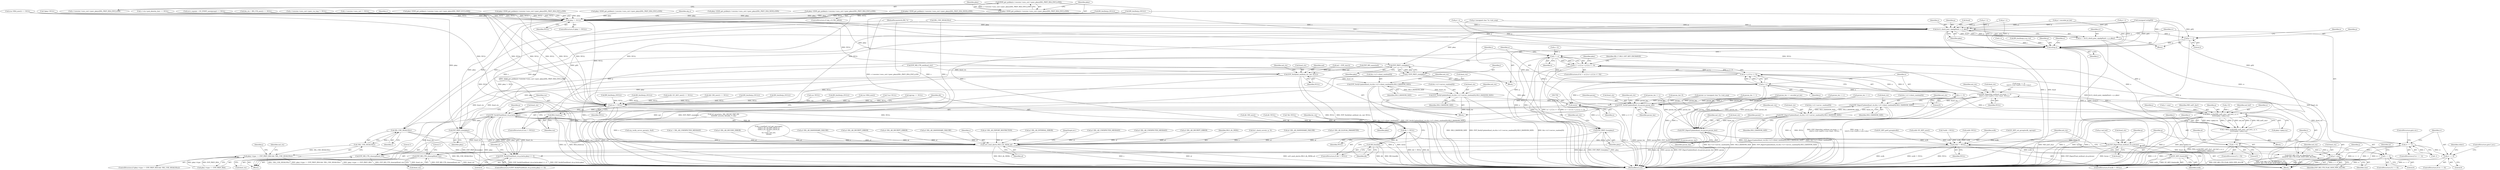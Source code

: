 digraph "0_openssl_ce325c60c74b0fa784f5872404b722e120e5cab0_0@array" {
"1000743" [label="(Call,X509_get_pubkey(s->session->sess_cert->peer_pkeys[SSL_PKEY_RSA_ENC].x509))"];
"1000741" [label="(Call,pkey=X509_get_pubkey(s->session->sess_cert->peer_pkeys[SSL_PKEY_RSA_ENC].x509))"];
"1001442" [label="(Call,pkey != NULL)"];
"1001462" [label="(Call,tls12_check_peer_sigalg(&md, s, p, pkey))"];
"1001460" [label="(Call,rv = tls12_check_peer_sigalg(&md, s, p, pkey))"];
"1001469" [label="(Call,rv == -1)"];
"1001476" [label="(Call,rv == 0)"];
"1001486" [label="(Call,p += 2)"];
"1001505" [label="(Call,n2s(p,i))"];
"1001517" [label="(Call,i != n)"];
"1001516" [label="(Call,(i != n) || (n > j) || (n <= 0))"];
"1001521" [label="(Call,n > j)"];
"1001520" [label="(Call,(n > j) || (n <= 0))"];
"1001524" [label="(Call,n <= 0)"];
"1001626" [label="(Call,RSA_verify(NID_md5_sha1, md_buf, j, p, n,\n\t\t\t\t\t\t\t\tpkey->pkey.rsa))"];
"1001624" [label="(Call,i=RSA_verify(NID_md5_sha1, md_buf, j, p, n,\n\t\t\t\t\t\t\t\tpkey->pkey.rsa))"];
"1001638" [label="(Call,i < 0)"];
"1001650" [label="(Call,i == 0)"];
"1001703" [label="(Call,(int)n)"];
"1001699" [label="(Call,EVP_VerifyFinal(&md_ctx,p,(int)n,pkey))"];
"1001698" [label="(Call,EVP_VerifyFinal(&md_ctx,p,(int)n,pkey) <= 0)"];
"1001747" [label="(Call,EVP_PKEY_free(pkey))"];
"1001749" [label="(Call,EVP_MD_CTX_cleanup(&md_ctx))"];
"1001760" [label="(Call,EVP_PKEY_free(pkey))"];
"1001784" [label="(Call,EVP_MD_CTX_cleanup(&md_ctx))"];
"1001513" [label="(Call,EVP_PKEY_size(pkey))"];
"1001511" [label="(Call,j=EVP_PKEY_size(pkey))"];
"1001540" [label="(Call,SSL_USE_SIGALGS(s))"];
"1001539" [label="(Call,!SSL_USE_SIGALGS(s))"];
"1001533" [label="(Call,pkey->type == EVP_PKEY_RSA && !SSL_USE_SIGALGS(s))"];
"1001755" [label="(Call,ssl3_send_alert(s,SSL3_AL_FATAL,al))"];
"1001565" [label="(Call,EVP_DigestInit_ex(&md_ctx,(num == 2)\n\t\t\t\t\t?s->ctx->md5:s->ctx->sha1, NULL))"];
"1001583" [label="(Call,EVP_DigestUpdate(&md_ctx,&(s->s3->client_random[0]),SSL3_RANDOM_SIZE))"];
"1001595" [label="(Call,EVP_DigestUpdate(&md_ctx,&(s->s3->server_random[0]),SSL3_RANDOM_SIZE))"];
"1001607" [label="(Call,EVP_DigestUpdate(&md_ctx,param,param_len))"];
"1001612" [label="(Call,EVP_DigestFinal_ex(&md_ctx,q,&size))"];
"1001561" [label="(Call,EVP_MD_CTX_set_flags(&md_ctx,\n\t\t\t\t\tEVP_MD_CTX_FLAG_NON_FIPS_ALLOW))"];
"1001618" [label="(Call,q+=size)"];
"1001763" [label="(Call,rsa != NULL)"];
"1001766" [label="(Call,RSA_free(rsa))"];
"1001769" [label="(Call,dh != NULL)"];
"1001772" [label="(Call,DH_free(dh))"];
"1001779" [label="(Call,ecdh != NULL)"];
"1001782" [label="(Call,EC_KEY_free(ecdh))"];
"1001663" [label="(Call,EVP_VerifyInit_ex(&md_ctx, md, NULL))"];
"1001668" [label="(Call,EVP_VerifyUpdate(&md_ctx,&(s->s3->client_random[0]),SSL3_RANDOM_SIZE))"];
"1001680" [label="(Call,EVP_VerifyUpdate(&md_ctx,&(s->s3->server_random[0]),SSL3_RANDOM_SIZE))"];
"1001692" [label="(Call,EVP_VerifyUpdate(&md_ctx,param,param_len))"];
"1001493" [label="(Call,md = EVP_sha1())"];
"1001115" [label="(Call,ssl_security(s, SSL_SECOP_TMP_DH,\n\t\t\t\t\t\tDH_security_bits(dh), 0, dh))"];
"1001681" [label="(Call,&md_ctx)"];
"1001707" [label="(Literal,0)"];
"1001682" [label="(Identifier,md_ctx)"];
"1001468" [label="(ControlStructure,if (rv == -1))"];
"1001301" [label="(Call,al=SSL_AD_EXPORT_RESTRICTION)"];
"1000956" [label="(Call,dh=DH_new())"];
"1001598" [label="(Call,&(s->s3->server_random[0]))"];
"1001546" [label="(Identifier,j)"];
"1001669" [label="(Call,&md_ctx)"];
"1001520" [label="(Call,(n > j) || (n <= 0))"];
"1001249" [label="(Call,al=SSL_AD_INTERNAL_ERROR)"];
"1001663" [label="(Call,EVP_VerifyInit_ex(&md_ctx, md, NULL))"];
"1001679" [label="(Identifier,SSL3_RANDOM_SIZE)"];
"1001629" [label="(Identifier,j)"];
"1001615" [label="(Identifier,q)"];
"1001284" [label="(Call,EC_KEY_get0_group(ecdh))"];
"1000290" [label="(Call,s->session->sess_cert != NULL)"];
"1001694" [label="(Identifier,md_ctx)"];
"1001775" [label="(Identifier,bn_ctx)"];
"1000603" [label="(Call,BN_bin2bn(p,i,NULL))"];
"1001444" [label="(Identifier,NULL)"];
"1001490" [label="(Identifier,n)"];
"1001620" [label="(Identifier,size)"];
"1001706" [label="(Identifier,pkey)"];
"1001773" [label="(Identifier,dh)"];
"1001562" [label="(Call,&md_ctx)"];
"1001639" [label="(Identifier,i)"];
"1001651" [label="(Identifier,i)"];
"1000660" [label="(Call,BN_bin2bn(p,i,NULL))"];
"1001539" [label="(Call,!SSL_USE_SIGALGS(s))"];
"1001750" [label="(Call,&md_ctx)"];
"1001759" [label="(JumpTarget,err:)"];
"1001767" [label="(Identifier,rsa)"];
"1001525" [label="(Identifier,n)"];
"1001107" [label="(Call,p+=i)"];
"1000886" [label="(Call,param_len += i)"];
"1001611" [label="(Identifier,param_len)"];
"1001522" [label="(Identifier,n)"];
"1001786" [label="(Identifier,md_ctx)"];
"1001614" [label="(Identifier,md_ctx)"];
"1001649" [label="(ControlStructure,if (i == 0))"];
"1001693" [label="(Call,&md_ctx)"];
"1001486" [label="(Call,p += 2)"];
"1001319" [label="(Call,(bn_ctx = BN_CTX_new()) == NULL)"];
"1001443" [label="(Identifier,pkey)"];
"1001772" [label="(Call,DH_free(dh))"];
"1001621" [label="(Call,j+=size)"];
"1001469" [label="(Call,rv == -1)"];
"1001753" [label="(Literal,1)"];
"1001488" [label="(Literal,2)"];
"1001526" [label="(Literal,0)"];
"1001765" [label="(Identifier,NULL)"];
"1001445" [label="(Block,)"];
"1000791" [label="(Call,al=SSL_AD_UNEXPECTED_MESSAGE)"];
"1001761" [label="(Identifier,pkey)"];
"1001548" [label="(Call,q=md_buf)"];
"1001460" [label="(Call,rv = tls12_check_peer_sigalg(&md, s, p, pkey))"];
"1000282" [label="(Call,p=(unsigned char *)s->init_msg)"];
"1001434" [label="(Call,al=SSL_AD_UNEXPECTED_MESSAGE)"];
"1001533" [label="(Call,pkey->type == EVP_PKEY_RSA && !SSL_USE_SIGALGS(s))"];
"1000129" [label="(Block,)"];
"1001585" [label="(Identifier,md_ctx)"];
"1001362" [label="(Call,p+=encoded_pt_len)"];
"1001512" [label="(Identifier,j)"];
"1001441" [label="(ControlStructure,if (pkey != NULL))"];
"1001372" [label="(Call,pkey=X509_get_pubkey(s->session->sess_cert->peer_pkeys[SSL_PKEY_RSA_ENC].x509))"];
"1001627" [label="(Identifier,NID_md5_sha1)"];
"1001205" [label="(Call,(ecdh=EC_KEY_new()) == NULL)"];
"1001624" [label="(Call,i=RSA_verify(NID_md5_sha1, md_buf, j, p, n,\n\t\t\t\t\t\t\t\tpkey->pkey.rsa))"];
"1001668" [label="(Call,EVP_VerifyUpdate(&md_ctx,&(s->s3->client_random[0]),SSL3_RANDOM_SIZE))"];
"1001480" [label="(ControlStructure,goto f_err;)"];
"1001473" [label="(ControlStructure,goto err;)"];
"1001505" [label="(Call,n2s(p,i))"];
"1001134" [label="(Call,pkey=X509_get_pubkey(s->session->sess_cert->peer_pkeys[SSL_PKEY_RSA_ENC].x509))"];
"1001768" [label="(ControlStructure,if (dh != NULL))"];
"1001760" [label="(Call,EVP_PKEY_free(pkey))"];
"1001564" [label="(Identifier,EVP_MD_CTX_FLAG_NON_FIPS_ALLOW)"];
"1001630" [label="(Identifier,p)"];
"1001662" [label="(Block,)"];
"1001612" [label="(Call,EVP_DigestFinal_ex(&md_ctx,q,&size))"];
"1001540" [label="(Call,SSL_USE_SIGALGS(s))"];
"1001313" [label="(Call,(srvr_ecpoint = EC_POINT_new(group)) == NULL)"];
"1001356" [label="(Call,param_len += encoded_pt_len)"];
"1001596" [label="(Call,&md_ctx)"];
"1001608" [label="(Call,&md_ctx)"];
"1001790" [label="(MethodReturn,int)"];
"1000462" [label="(Call,1-i)"];
"1001521" [label="(Call,n > j)"];
"1001206" [label="(Call,ecdh=EC_KEY_new())"];
"1000955" [label="(Call,(dh=DH_new()) == NULL)"];
"1001702" [label="(Identifier,p)"];
"1001507" [label="(Identifier,i)"];
"1000742" [label="(Identifier,pkey)"];
"1001000" [label="(Call,BN_bin2bn(p,i,NULL))"];
"1001478" [label="(Literal,0)"];
"1000160" [label="(Call,*ecdh = NULL)"];
"1001748" [label="(Identifier,pkey)"];
"1000743" [label="(Call,X509_get_pubkey(s->session->sess_cert->peer_pkeys[SSL_PKEY_RSA_ENC].x509))"];
"1001696" [label="(Identifier,param_len)"];
"1000280" [label="(Call,param=p=(unsigned char *)s->init_msg)"];
"1001667" [label="(Identifier,NULL)"];
"1001049" [label="(Call,BN_bin2bn(p,i,NULL))"];
"1001671" [label="(Call,&(s->s3->client_random[0]))"];
"1001638" [label="(Call,i < 0)"];
"1001642" [label="(Call,al=SSL_AD_DECRYPT_ERROR)"];
"1001789" [label="(Literal,1)"];
"1000488" [label="(Call,s->ctx->psk_identity_hint == NULL)"];
"1001757" [label="(Identifier,SSL3_AL_FATAL)"];
"1000945" [label="(Call,rsa=NULL)"];
"1001695" [label="(Identifier,param)"];
"1001749" [label="(Call,EVP_MD_CTX_cleanup(&md_ctx))"];
"1001703" [label="(Call,(int)n)"];
"1000503" [label="(Call,p+=i)"];
"1001705" [label="(Identifier,n)"];
"1001417" [label="(Call,ecdh=NULL)"];
"1001625" [label="(Identifier,i)"];
"1001176" [label="(Call,dh=NULL)"];
"1001626" [label="(Call,RSA_verify(NID_md5_sha1, md_buf, j, p, n,\n\t\t\t\t\t\t\t\tpkey->pkey.rsa))"];
"1001619" [label="(Identifier,q)"];
"1001780" [label="(Identifier,ecdh)"];
"1001770" [label="(Identifier,dh)"];
"1001465" [label="(Identifier,s)"];
"1000387" [label="(Call,param_len=0)"];
"1001762" [label="(ControlStructure,if (rsa != NULL))"];
"1000552" [label="(Call,BN_bin2bn(p,i,NULL))"];
"1000895" [label="(Call,BN_bin2bn(p,i,rsa->e))"];
"1001701" [label="(Identifier,md_ctx)"];
"1001637" [label="(ControlStructure,if (i < 0))"];
"1001747" [label="(Call,EVP_PKEY_free(pkey))"];
"1001229" [label="(Call,tls1_check_curve(s, p, 3))"];
"1001755" [label="(Call,ssl3_send_alert(s,SSL3_AL_FATAL,al))"];
"1000496" [label="(Call,al=SSL_AD_HANDSHAKE_FAILURE)"];
"1001467" [label="(Identifier,pkey)"];
"1001583" [label="(Call,EVP_DigestUpdate(&md_ctx,&(s->s3->client_random[0]),SSL3_RANDOM_SIZE))"];
"1001622" [label="(Identifier,j)"];
"1000741" [label="(Call,pkey=X509_get_pubkey(s->session->sess_cert->peer_pkeys[SSL_PKEY_RSA_ENC].x509))"];
"1001524" [label="(Call,n <= 0)"];
"1001652" [label="(Literal,0)"];
"1000700" [label="(Call,param_len += i)"];
"1001506" [label="(Identifier,p)"];
"1001462" [label="(Call,tls12_check_peer_sigalg(&md, s, p, pkey))"];
"1000631" [label="(Call,(unsigned int)(p[0]))"];
"1001769" [label="(Call,dh != NULL)"];
"1001691" [label="(Identifier,SSL3_RANDOM_SIZE)"];
"1001595" [label="(Call,EVP_DigestUpdate(&md_ctx,&(s->s3->server_random[0]),SSL3_RANDOM_SIZE))"];
"1001523" [label="(Identifier,j)"];
"1001532" [label="(ControlStructure,if (pkey->type == EVP_PKEY_RSA && !SSL_USE_SIGALGS(s)))"];
"1001722" [label="(Identifier,alg_a)"];
"1000800" [label="(Call,rsa=RSA_new())"];
"1001655" [label="(Identifier,al)"];
"1001466" [label="(Identifier,p)"];
"1001606" [label="(Identifier,SSL3_RANDOM_SIZE)"];
"1000152" [label="(Call,*rsa=NULL)"];
"1001783" [label="(Identifier,ecdh)"];
"1001566" [label="(Call,&md_ctx)"];
"1001089" [label="(Call,param_len += i)"];
"1001697" [label="(ControlStructure,if (EVP_VerifyFinal(&md_ctx,p,(int)n,pkey) <= 0))"];
"1001545" [label="(Call,j=0)"];
"1001582" [label="(Identifier,NULL)"];
"1001692" [label="(Call,EVP_VerifyUpdate(&md_ctx,param,param_len))"];
"1001607" [label="(Call,EVP_DigestUpdate(&md_ctx,param,param_len))"];
"1000156" [label="(Call,*dh=NULL)"];
"1001470" [label="(Identifier,rv)"];
"1001153" [label="(Call,pkey=X509_get_pubkey(s->session->sess_cert->peer_pkeys[SSL_PKEY_DSA_SIGN].x509))"];
"1001463" [label="(Call,&md)"];
"1001511" [label="(Call,j=EVP_PKEY_size(pkey))"];
"1001189" [label="(Call,al=SSL_AD_ILLEGAL_PARAMETER)"];
"1001751" [label="(Identifier,md_ctx)"];
"1000728" [label="(Call,srp_verify_server_param(s, &al))"];
"1001640" [label="(Literal,0)"];
"1001542" [label="(Block,)"];
"1000448" [label="(Call,param_len += i)"];
"1001509" [label="(Identifier,n)"];
"1001698" [label="(Call,EVP_VerifyFinal(&md_ctx,p,(int)n,pkey) <= 0)"];
"1001541" [label="(Identifier,s)"];
"1001665" [label="(Identifier,md_ctx)"];
"1001763" [label="(Call,rsa != NULL)"];
"1001710" [label="(Identifier,al)"];
"1001618" [label="(Call,q+=size)"];
"1001567" [label="(Identifier,md_ctx)"];
"1001785" [label="(Call,&md_ctx)"];
"1001683" [label="(Call,&(s->s3->server_random[0]))"];
"1000234" [label="(Call,al = SSL_AD_UNEXPECTED_MESSAGE)"];
"1001584" [label="(Call,&md_ctx)"];
"1001484" [label="(Call,EVP_MD_name(md))"];
"1001758" [label="(Identifier,al)"];
"1001643" [label="(Identifier,al)"];
"1000906" [label="(Call,p+=i)"];
"1001568" [label="(Call,(num == 2)\n\t\t\t\t\t?s->ctx->md5:s->ctx->sha1)"];
"1001271" [label="(Call,EC_KEY_set_group(ecdh, ngroup))"];
"1001515" [label="(ControlStructure,if ((i != n) || (n > j) || (n <= 0)))"];
"1000401" [label="(Call,al=SSL_AD_DECODE_ERROR)"];
"1000744" [label="(Call,s->session->sess_cert->peer_pkeys[SSL_PKEY_RSA_ENC].x509)"];
"1001261" [label="(Call,ngroup == NULL)"];
"1001670" [label="(Identifier,md_ctx)"];
"1001764" [label="(Identifier,rsa)"];
"1000184" [label="(Call,s->method->ssl_get_message(s,\n\t\tSSL3_ST_CR_KEY_EXCH_A,\n\t\tSSL3_ST_CR_KEY_EXCH_B,\n\t\t-1,\n\t\ts->max_cert_list,\n\t\t&ok))"];
"1001586" [label="(Call,&(s->s3->client_random[0]))"];
"1001514" [label="(Identifier,pkey)"];
"1001779" [label="(Call,ecdh != NULL)"];
"1001513" [label="(Call,EVP_PKEY_size(pkey))"];
"1001098" [label="(Call,BN_bin2bn(p,i,NULL))"];
"1000430" [label="(Call,al=SSL_AD_HANDSHAKE_FAILURE)"];
"1001654" [label="(Call,al=SSL_AD_DECRYPT_ERROR)"];
"1001709" [label="(Call,al=SSL_AD_DECRYPT_ERROR)"];
"1001628" [label="(Identifier,md_buf)"];
"1001700" [label="(Call,&md_ctx)"];
"1001475" [label="(ControlStructure,if (rv == 0))"];
"1000916" [label="(Call,pkey=X509_get_pubkey(s->session->sess_cert->peer_pkeys[SSL_PKEY_RSA_ENC].x509))"];
"1001482" [label="(Identifier,stderr)"];
"1000128" [label="(MethodParameterIn,SSL *s)"];
"1000760" [label="(Call,pkey=X509_get_pubkey(s->session->sess_cert->peer_pkeys[SSL_PKEY_DSA_SIGN].x509))"];
"1000720" [label="(Call,p+=i)"];
"1001699" [label="(Call,EVP_VerifyFinal(&md_ctx,p,(int)n,pkey))"];
"1001447" [label="(Call,SSL_USE_SIGALGS(s))"];
"1001442" [label="(Call,pkey != NULL)"];
"1001471" [label="(Call,-1)"];
"1001631" [label="(Identifier,n)"];
"1001766" [label="(Call,RSA_free(rsa))"];
"1000179" [label="(Call,EVP_MD_CTX_init(&md_ctx))"];
"1001778" [label="(ControlStructure,if (ecdh != NULL))"];
"1001477" [label="(Identifier,rv)"];
"1001508" [label="(Call,n-=2)"];
"1001613" [label="(Call,&md_ctx)"];
"1000144" [label="(Call,*pkey=NULL)"];
"1000711" [label="(Call,BN_bin2bn(p,i,NULL))"];
"1001448" [label="(Identifier,s)"];
"1001461" [label="(Identifier,rv)"];
"1001610" [label="(Identifier,param)"];
"1001609" [label="(Identifier,md_ctx)"];
"1001476" [label="(Call,rv == 0)"];
"1001123" [label="(Call,al=SSL_AD_HANDSHAKE_FAILURE)"];
"1001519" [label="(Identifier,n)"];
"1000799" [label="(Call,(rsa=RSA_new()) == NULL)"];
"1001680" [label="(Call,EVP_VerifyUpdate(&md_ctx,&(s->s3->server_random[0]),SSL3_RANDOM_SIZE))"];
"1001781" [label="(Identifier,NULL)"];
"1001594" [label="(Identifier,SSL3_RANDOM_SIZE)"];
"1001782" [label="(Call,EC_KEY_free(ecdh))"];
"1001517" [label="(Call,i != n)"];
"1000299" [label="(Call,s->session->sess_cert->peer_rsa_tmp != NULL)"];
"1001391" [label="(Call,pkey=X509_get_pubkey(s->session->sess_cert->peer_pkeys[SSL_PKEY_ECC].x509))"];
"1000737" [label="(ControlStructure,if (alg_a & SSL_aRSA))"];
"1001756" [label="(Identifier,s)"];
"1001565" [label="(Call,EVP_DigestInit_ex(&md_ctx,(num == 2)\n\t\t\t\t\t?s->ctx->md5:s->ctx->sha1, NULL))"];
"1001664" [label="(Call,&md_ctx)"];
"1001784" [label="(Call,EVP_MD_CTX_cleanup(&md_ctx))"];
"1001536" [label="(Identifier,pkey)"];
"1001650" [label="(Call,i == 0)"];
"1001560" [label="(Block,)"];
"1001597" [label="(Identifier,md_ctx)"];
"1001487" [label="(Identifier,p)"];
"1001771" [label="(Identifier,NULL)"];
"1001561" [label="(Call,EVP_MD_CTX_set_flags(&md_ctx,\n\t\t\t\t\tEVP_MD_CTX_FLAG_NON_FIPS_ALLOW))"];
"1001534" [label="(Call,pkey->type == EVP_PKEY_RSA)"];
"1001529" [label="(Identifier,SSL_F_SSL3_GET_KEY_EXCHANGE)"];
"1001632" [label="(Call,pkey->pkey.rsa)"];
"1001516" [label="(Call,(i != n) || (n > j) || (n <= 0))"];
"1001616" [label="(Call,&size)"];
"1001449" [label="(Block,)"];
"1001666" [label="(Identifier,md)"];
"1001518" [label="(Identifier,i)"];
"1000743" -> "1000741"  [label="AST: "];
"1000743" -> "1000744"  [label="CFG: "];
"1000744" -> "1000743"  [label="AST: "];
"1000741" -> "1000743"  [label="CFG: "];
"1000743" -> "1001790"  [label="DDG: s->session->sess_cert->peer_pkeys[SSL_PKEY_RSA_ENC].x509"];
"1000743" -> "1000741"  [label="DDG: s->session->sess_cert->peer_pkeys[SSL_PKEY_RSA_ENC].x509"];
"1000741" -> "1000737"  [label="AST: "];
"1000742" -> "1000741"  [label="AST: "];
"1001443" -> "1000741"  [label="CFG: "];
"1000741" -> "1001790"  [label="DDG: X509_get_pubkey(s->session->sess_cert->peer_pkeys[SSL_PKEY_RSA_ENC].x509)"];
"1000741" -> "1001442"  [label="DDG: pkey"];
"1001442" -> "1001441"  [label="AST: "];
"1001442" -> "1001444"  [label="CFG: "];
"1001443" -> "1001442"  [label="AST: "];
"1001444" -> "1001442"  [label="AST: "];
"1001448" -> "1001442"  [label="CFG: "];
"1001722" -> "1001442"  [label="CFG: "];
"1001442" -> "1001790"  [label="DDG: NULL"];
"1001442" -> "1001790"  [label="DDG: pkey != NULL"];
"1001391" -> "1001442"  [label="DDG: pkey"];
"1000144" -> "1001442"  [label="DDG: pkey"];
"1000760" -> "1001442"  [label="DDG: pkey"];
"1000916" -> "1001442"  [label="DDG: pkey"];
"1001134" -> "1001442"  [label="DDG: pkey"];
"1001153" -> "1001442"  [label="DDG: pkey"];
"1001372" -> "1001442"  [label="DDG: pkey"];
"1000711" -> "1001442"  [label="DDG: NULL"];
"1000488" -> "1001442"  [label="DDG: NULL"];
"1000290" -> "1001442"  [label="DDG: NULL"];
"1000299" -> "1001442"  [label="DDG: NULL"];
"1000799" -> "1001442"  [label="DDG: NULL"];
"1001313" -> "1001442"  [label="DDG: NULL"];
"1001319" -> "1001442"  [label="DDG: NULL"];
"1001098" -> "1001442"  [label="DDG: NULL"];
"1001442" -> "1001462"  [label="DDG: pkey"];
"1001442" -> "1001513"  [label="DDG: pkey"];
"1001442" -> "1001565"  [label="DDG: NULL"];
"1001442" -> "1001663"  [label="DDG: NULL"];
"1001442" -> "1001747"  [label="DDG: pkey"];
"1001442" -> "1001760"  [label="DDG: pkey"];
"1001442" -> "1001763"  [label="DDG: NULL"];
"1001462" -> "1001460"  [label="AST: "];
"1001462" -> "1001467"  [label="CFG: "];
"1001463" -> "1001462"  [label="AST: "];
"1001465" -> "1001462"  [label="AST: "];
"1001466" -> "1001462"  [label="AST: "];
"1001467" -> "1001462"  [label="AST: "];
"1001460" -> "1001462"  [label="CFG: "];
"1001462" -> "1001790"  [label="DDG: &md"];
"1001462" -> "1001790"  [label="DDG: p"];
"1001462" -> "1001790"  [label="DDG: s"];
"1001462" -> "1001460"  [label="DDG: &md"];
"1001462" -> "1001460"  [label="DDG: s"];
"1001462" -> "1001460"  [label="DDG: p"];
"1001462" -> "1001460"  [label="DDG: pkey"];
"1001447" -> "1001462"  [label="DDG: s"];
"1000128" -> "1001462"  [label="DDG: s"];
"1001107" -> "1001462"  [label="DDG: p"];
"1000631" -> "1001462"  [label="DDG: p[0]"];
"1000906" -> "1001462"  [label="DDG: p"];
"1000720" -> "1001462"  [label="DDG: p"];
"1001362" -> "1001462"  [label="DDG: p"];
"1000503" -> "1001462"  [label="DDG: p"];
"1000282" -> "1001462"  [label="DDG: p"];
"1001462" -> "1001486"  [label="DDG: p"];
"1001462" -> "1001513"  [label="DDG: pkey"];
"1001462" -> "1001540"  [label="DDG: s"];
"1001462" -> "1001755"  [label="DDG: s"];
"1001462" -> "1001760"  [label="DDG: pkey"];
"1001460" -> "1001449"  [label="AST: "];
"1001461" -> "1001460"  [label="AST: "];
"1001470" -> "1001460"  [label="CFG: "];
"1001460" -> "1001790"  [label="DDG: tls12_check_peer_sigalg(&md, s, p, pkey)"];
"1001460" -> "1001469"  [label="DDG: rv"];
"1001469" -> "1001468"  [label="AST: "];
"1001469" -> "1001471"  [label="CFG: "];
"1001470" -> "1001469"  [label="AST: "];
"1001471" -> "1001469"  [label="AST: "];
"1001473" -> "1001469"  [label="CFG: "];
"1001477" -> "1001469"  [label="CFG: "];
"1001469" -> "1001790"  [label="DDG: rv == -1"];
"1001469" -> "1001790"  [label="DDG: -1"];
"1001469" -> "1001790"  [label="DDG: rv"];
"1001471" -> "1001469"  [label="DDG: 1"];
"1001469" -> "1001476"  [label="DDG: rv"];
"1001476" -> "1001475"  [label="AST: "];
"1001476" -> "1001478"  [label="CFG: "];
"1001477" -> "1001476"  [label="AST: "];
"1001478" -> "1001476"  [label="AST: "];
"1001480" -> "1001476"  [label="CFG: "];
"1001482" -> "1001476"  [label="CFG: "];
"1001476" -> "1001790"  [label="DDG: rv == 0"];
"1001476" -> "1001790"  [label="DDG: rv"];
"1001486" -> "1001449"  [label="AST: "];
"1001486" -> "1001488"  [label="CFG: "];
"1001487" -> "1001486"  [label="AST: "];
"1001488" -> "1001486"  [label="AST: "];
"1001490" -> "1001486"  [label="CFG: "];
"1001486" -> "1001790"  [label="DDG: p"];
"1000631" -> "1001486"  [label="DDG: p[0]"];
"1001486" -> "1001505"  [label="DDG: p"];
"1001505" -> "1001445"  [label="AST: "];
"1001505" -> "1001507"  [label="CFG: "];
"1001506" -> "1001505"  [label="AST: "];
"1001507" -> "1001505"  [label="AST: "];
"1001509" -> "1001505"  [label="CFG: "];
"1001505" -> "1001790"  [label="DDG: p"];
"1001505" -> "1001790"  [label="DDG: n2s(p,i)"];
"1001107" -> "1001505"  [label="DDG: p"];
"1000631" -> "1001505"  [label="DDG: p[0]"];
"1000906" -> "1001505"  [label="DDG: p"];
"1000720" -> "1001505"  [label="DDG: p"];
"1001362" -> "1001505"  [label="DDG: p"];
"1000503" -> "1001505"  [label="DDG: p"];
"1000282" -> "1001505"  [label="DDG: p"];
"1001098" -> "1001505"  [label="DDG: i"];
"1000895" -> "1001505"  [label="DDG: i"];
"1000462" -> "1001505"  [label="DDG: i"];
"1000711" -> "1001505"  [label="DDG: i"];
"1001505" -> "1001517"  [label="DDG: i"];
"1001505" -> "1001626"  [label="DDG: p"];
"1001505" -> "1001699"  [label="DDG: p"];
"1001517" -> "1001516"  [label="AST: "];
"1001517" -> "1001519"  [label="CFG: "];
"1001518" -> "1001517"  [label="AST: "];
"1001519" -> "1001517"  [label="AST: "];
"1001522" -> "1001517"  [label="CFG: "];
"1001516" -> "1001517"  [label="CFG: "];
"1001517" -> "1001790"  [label="DDG: n"];
"1001517" -> "1001790"  [label="DDG: i"];
"1001517" -> "1001516"  [label="DDG: i"];
"1001517" -> "1001516"  [label="DDG: n"];
"1001508" -> "1001517"  [label="DDG: n"];
"1001517" -> "1001521"  [label="DDG: n"];
"1001517" -> "1001626"  [label="DDG: n"];
"1001517" -> "1001703"  [label="DDG: n"];
"1001516" -> "1001515"  [label="AST: "];
"1001516" -> "1001520"  [label="CFG: "];
"1001520" -> "1001516"  [label="AST: "];
"1001529" -> "1001516"  [label="CFG: "];
"1001536" -> "1001516"  [label="CFG: "];
"1001516" -> "1001790"  [label="DDG: i != n"];
"1001516" -> "1001790"  [label="DDG: (n > j) || (n <= 0)"];
"1001516" -> "1001790"  [label="DDG: (i != n) || (n > j) || (n <= 0)"];
"1001520" -> "1001516"  [label="DDG: n > j"];
"1001520" -> "1001516"  [label="DDG: n <= 0"];
"1001521" -> "1001520"  [label="AST: "];
"1001521" -> "1001523"  [label="CFG: "];
"1001522" -> "1001521"  [label="AST: "];
"1001523" -> "1001521"  [label="AST: "];
"1001525" -> "1001521"  [label="CFG: "];
"1001520" -> "1001521"  [label="CFG: "];
"1001521" -> "1001790"  [label="DDG: n"];
"1001521" -> "1001790"  [label="DDG: j"];
"1001521" -> "1001520"  [label="DDG: n"];
"1001521" -> "1001520"  [label="DDG: j"];
"1001511" -> "1001521"  [label="DDG: j"];
"1001521" -> "1001524"  [label="DDG: n"];
"1001521" -> "1001626"  [label="DDG: n"];
"1001521" -> "1001703"  [label="DDG: n"];
"1001520" -> "1001524"  [label="CFG: "];
"1001524" -> "1001520"  [label="AST: "];
"1001520" -> "1001790"  [label="DDG: n > j"];
"1001520" -> "1001790"  [label="DDG: n <= 0"];
"1001524" -> "1001520"  [label="DDG: n"];
"1001524" -> "1001520"  [label="DDG: 0"];
"1001524" -> "1001526"  [label="CFG: "];
"1001525" -> "1001524"  [label="AST: "];
"1001526" -> "1001524"  [label="AST: "];
"1001524" -> "1001790"  [label="DDG: n"];
"1001524" -> "1001626"  [label="DDG: n"];
"1001524" -> "1001703"  [label="DDG: n"];
"1001626" -> "1001624"  [label="AST: "];
"1001626" -> "1001632"  [label="CFG: "];
"1001627" -> "1001626"  [label="AST: "];
"1001628" -> "1001626"  [label="AST: "];
"1001629" -> "1001626"  [label="AST: "];
"1001630" -> "1001626"  [label="AST: "];
"1001631" -> "1001626"  [label="AST: "];
"1001632" -> "1001626"  [label="AST: "];
"1001624" -> "1001626"  [label="CFG: "];
"1001626" -> "1001790"  [label="DDG: n"];
"1001626" -> "1001790"  [label="DDG: pkey->pkey.rsa"];
"1001626" -> "1001790"  [label="DDG: NID_md5_sha1"];
"1001626" -> "1001790"  [label="DDG: md_buf"];
"1001626" -> "1001790"  [label="DDG: j"];
"1001626" -> "1001790"  [label="DDG: p"];
"1001626" -> "1001624"  [label="DDG: pkey->pkey.rsa"];
"1001626" -> "1001624"  [label="DDG: j"];
"1001626" -> "1001624"  [label="DDG: p"];
"1001626" -> "1001624"  [label="DDG: md_buf"];
"1001626" -> "1001624"  [label="DDG: n"];
"1001626" -> "1001624"  [label="DDG: NID_md5_sha1"];
"1001545" -> "1001626"  [label="DDG: j"];
"1001621" -> "1001626"  [label="DDG: j"];
"1000631" -> "1001626"  [label="DDG: p[0]"];
"1001624" -> "1001542"  [label="AST: "];
"1001625" -> "1001624"  [label="AST: "];
"1001639" -> "1001624"  [label="CFG: "];
"1001624" -> "1001790"  [label="DDG: RSA_verify(NID_md5_sha1, md_buf, j, p, n,\n\t\t\t\t\t\t\t\tpkey->pkey.rsa)"];
"1001624" -> "1001638"  [label="DDG: i"];
"1001638" -> "1001637"  [label="AST: "];
"1001638" -> "1001640"  [label="CFG: "];
"1001639" -> "1001638"  [label="AST: "];
"1001640" -> "1001638"  [label="AST: "];
"1001643" -> "1001638"  [label="CFG: "];
"1001651" -> "1001638"  [label="CFG: "];
"1001638" -> "1001790"  [label="DDG: i < 0"];
"1001638" -> "1001790"  [label="DDG: i"];
"1001638" -> "1001650"  [label="DDG: i"];
"1001650" -> "1001649"  [label="AST: "];
"1001650" -> "1001652"  [label="CFG: "];
"1001651" -> "1001650"  [label="AST: "];
"1001652" -> "1001650"  [label="AST: "];
"1001655" -> "1001650"  [label="CFG: "];
"1001748" -> "1001650"  [label="CFG: "];
"1001650" -> "1001790"  [label="DDG: i"];
"1001650" -> "1001790"  [label="DDG: i == 0"];
"1001703" -> "1001699"  [label="AST: "];
"1001703" -> "1001705"  [label="CFG: "];
"1001704" -> "1001703"  [label="AST: "];
"1001705" -> "1001703"  [label="AST: "];
"1001706" -> "1001703"  [label="CFG: "];
"1001703" -> "1001790"  [label="DDG: n"];
"1001703" -> "1001699"  [label="DDG: n"];
"1001699" -> "1001698"  [label="AST: "];
"1001699" -> "1001706"  [label="CFG: "];
"1001700" -> "1001699"  [label="AST: "];
"1001702" -> "1001699"  [label="AST: "];
"1001706" -> "1001699"  [label="AST: "];
"1001707" -> "1001699"  [label="CFG: "];
"1001699" -> "1001790"  [label="DDG: p"];
"1001699" -> "1001790"  [label="DDG: (int)n"];
"1001699" -> "1001698"  [label="DDG: &md_ctx"];
"1001699" -> "1001698"  [label="DDG: p"];
"1001699" -> "1001698"  [label="DDG: (int)n"];
"1001699" -> "1001698"  [label="DDG: pkey"];
"1001692" -> "1001699"  [label="DDG: &md_ctx"];
"1000631" -> "1001699"  [label="DDG: p[0]"];
"1001513" -> "1001699"  [label="DDG: pkey"];
"1001699" -> "1001747"  [label="DDG: pkey"];
"1001699" -> "1001749"  [label="DDG: &md_ctx"];
"1001699" -> "1001760"  [label="DDG: pkey"];
"1001699" -> "1001784"  [label="DDG: &md_ctx"];
"1001698" -> "1001697"  [label="AST: "];
"1001698" -> "1001707"  [label="CFG: "];
"1001707" -> "1001698"  [label="AST: "];
"1001710" -> "1001698"  [label="CFG: "];
"1001748" -> "1001698"  [label="CFG: "];
"1001698" -> "1001790"  [label="DDG: EVP_VerifyFinal(&md_ctx,p,(int)n,pkey)"];
"1001698" -> "1001790"  [label="DDG: EVP_VerifyFinal(&md_ctx,p,(int)n,pkey) <= 0"];
"1001747" -> "1000129"  [label="AST: "];
"1001747" -> "1001748"  [label="CFG: "];
"1001748" -> "1001747"  [label="AST: "];
"1001751" -> "1001747"  [label="CFG: "];
"1001747" -> "1001790"  [label="DDG: EVP_PKEY_free(pkey)"];
"1001747" -> "1001790"  [label="DDG: pkey"];
"1001513" -> "1001747"  [label="DDG: pkey"];
"1001749" -> "1000129"  [label="AST: "];
"1001749" -> "1001750"  [label="CFG: "];
"1001750" -> "1001749"  [label="AST: "];
"1001753" -> "1001749"  [label="CFG: "];
"1001749" -> "1001790"  [label="DDG: &md_ctx"];
"1001749" -> "1001790"  [label="DDG: EVP_MD_CTX_cleanup(&md_ctx)"];
"1000179" -> "1001749"  [label="DDG: &md_ctx"];
"1001612" -> "1001749"  [label="DDG: &md_ctx"];
"1001760" -> "1000129"  [label="AST: "];
"1001760" -> "1001761"  [label="CFG: "];
"1001761" -> "1001760"  [label="AST: "];
"1001764" -> "1001760"  [label="CFG: "];
"1001760" -> "1001790"  [label="DDG: EVP_PKEY_free(pkey)"];
"1001760" -> "1001790"  [label="DDG: pkey"];
"1001513" -> "1001760"  [label="DDG: pkey"];
"1000144" -> "1001760"  [label="DDG: pkey"];
"1001784" -> "1000129"  [label="AST: "];
"1001784" -> "1001785"  [label="CFG: "];
"1001785" -> "1001784"  [label="AST: "];
"1001789" -> "1001784"  [label="CFG: "];
"1001784" -> "1001790"  [label="DDG: &md_ctx"];
"1001784" -> "1001790"  [label="DDG: EVP_MD_CTX_cleanup(&md_ctx)"];
"1000179" -> "1001784"  [label="DDG: &md_ctx"];
"1001612" -> "1001784"  [label="DDG: &md_ctx"];
"1001513" -> "1001511"  [label="AST: "];
"1001513" -> "1001514"  [label="CFG: "];
"1001514" -> "1001513"  [label="AST: "];
"1001511" -> "1001513"  [label="CFG: "];
"1001513" -> "1001511"  [label="DDG: pkey"];
"1001511" -> "1001445"  [label="AST: "];
"1001512" -> "1001511"  [label="AST: "];
"1001518" -> "1001511"  [label="CFG: "];
"1001511" -> "1001790"  [label="DDG: EVP_PKEY_size(pkey)"];
"1001511" -> "1001790"  [label="DDG: j"];
"1001540" -> "1001539"  [label="AST: "];
"1001540" -> "1001541"  [label="CFG: "];
"1001541" -> "1001540"  [label="AST: "];
"1001539" -> "1001540"  [label="CFG: "];
"1001540" -> "1001790"  [label="DDG: s"];
"1001540" -> "1001539"  [label="DDG: s"];
"1001447" -> "1001540"  [label="DDG: s"];
"1000128" -> "1001540"  [label="DDG: s"];
"1001540" -> "1001755"  [label="DDG: s"];
"1001539" -> "1001533"  [label="AST: "];
"1001533" -> "1001539"  [label="CFG: "];
"1001539" -> "1001790"  [label="DDG: SSL_USE_SIGALGS(s)"];
"1001539" -> "1001533"  [label="DDG: SSL_USE_SIGALGS(s)"];
"1001533" -> "1001532"  [label="AST: "];
"1001533" -> "1001534"  [label="CFG: "];
"1001534" -> "1001533"  [label="AST: "];
"1001546" -> "1001533"  [label="CFG: "];
"1001665" -> "1001533"  [label="CFG: "];
"1001533" -> "1001790"  [label="DDG: pkey->type == EVP_PKEY_RSA"];
"1001533" -> "1001790"  [label="DDG: !SSL_USE_SIGALGS(s)"];
"1001533" -> "1001790"  [label="DDG: pkey->type == EVP_PKEY_RSA && !SSL_USE_SIGALGS(s)"];
"1001534" -> "1001533"  [label="DDG: pkey->type"];
"1001534" -> "1001533"  [label="DDG: EVP_PKEY_RSA"];
"1001755" -> "1000129"  [label="AST: "];
"1001755" -> "1001758"  [label="CFG: "];
"1001756" -> "1001755"  [label="AST: "];
"1001757" -> "1001755"  [label="AST: "];
"1001758" -> "1001755"  [label="AST: "];
"1001759" -> "1001755"  [label="CFG: "];
"1001755" -> "1001790"  [label="DDG: s"];
"1001755" -> "1001790"  [label="DDG: al"];
"1001755" -> "1001790"  [label="DDG: ssl3_send_alert(s,SSL3_AL_FATAL,al)"];
"1001755" -> "1001790"  [label="DDG: SSL3_AL_FATAL"];
"1000184" -> "1001755"  [label="DDG: s"];
"1000728" -> "1001755"  [label="DDG: s"];
"1001447" -> "1001755"  [label="DDG: s"];
"1001115" -> "1001755"  [label="DDG: s"];
"1001229" -> "1001755"  [label="DDG: s"];
"1000128" -> "1001755"  [label="DDG: s"];
"1001123" -> "1001755"  [label="DDG: al"];
"1000234" -> "1001755"  [label="DDG: al"];
"1000430" -> "1001755"  [label="DDG: al"];
"1001654" -> "1001755"  [label="DDG: al"];
"1001709" -> "1001755"  [label="DDG: al"];
"1000791" -> "1001755"  [label="DDG: al"];
"1001642" -> "1001755"  [label="DDG: al"];
"1001189" -> "1001755"  [label="DDG: al"];
"1000401" -> "1001755"  [label="DDG: al"];
"1000496" -> "1001755"  [label="DDG: al"];
"1001301" -> "1001755"  [label="DDG: al"];
"1001249" -> "1001755"  [label="DDG: al"];
"1001434" -> "1001755"  [label="DDG: al"];
"1001565" -> "1001560"  [label="AST: "];
"1001565" -> "1001582"  [label="CFG: "];
"1001566" -> "1001565"  [label="AST: "];
"1001568" -> "1001565"  [label="AST: "];
"1001582" -> "1001565"  [label="AST: "];
"1001585" -> "1001565"  [label="CFG: "];
"1001565" -> "1001790"  [label="DDG: NULL"];
"1001565" -> "1001790"  [label="DDG: EVP_DigestInit_ex(&md_ctx,(num == 2)\n\t\t\t\t\t?s->ctx->md5:s->ctx->sha1, NULL)"];
"1001565" -> "1001790"  [label="DDG: (num == 2)\n\t\t\t\t\t?s->ctx->md5:s->ctx->sha1"];
"1001561" -> "1001565"  [label="DDG: &md_ctx"];
"1001565" -> "1001583"  [label="DDG: &md_ctx"];
"1001565" -> "1001763"  [label="DDG: NULL"];
"1001583" -> "1001560"  [label="AST: "];
"1001583" -> "1001594"  [label="CFG: "];
"1001584" -> "1001583"  [label="AST: "];
"1001586" -> "1001583"  [label="AST: "];
"1001594" -> "1001583"  [label="AST: "];
"1001597" -> "1001583"  [label="CFG: "];
"1001583" -> "1001790"  [label="DDG: EVP_DigestUpdate(&md_ctx,&(s->s3->client_random[0]),SSL3_RANDOM_SIZE)"];
"1001583" -> "1001790"  [label="DDG: &(s->s3->client_random[0])"];
"1001595" -> "1001583"  [label="DDG: SSL3_RANDOM_SIZE"];
"1001583" -> "1001595"  [label="DDG: &md_ctx"];
"1001583" -> "1001595"  [label="DDG: SSL3_RANDOM_SIZE"];
"1001595" -> "1001560"  [label="AST: "];
"1001595" -> "1001606"  [label="CFG: "];
"1001596" -> "1001595"  [label="AST: "];
"1001598" -> "1001595"  [label="AST: "];
"1001606" -> "1001595"  [label="AST: "];
"1001609" -> "1001595"  [label="CFG: "];
"1001595" -> "1001790"  [label="DDG: &(s->s3->server_random[0])"];
"1001595" -> "1001790"  [label="DDG: SSL3_RANDOM_SIZE"];
"1001595" -> "1001790"  [label="DDG: EVP_DigestUpdate(&md_ctx,&(s->s3->server_random[0]),SSL3_RANDOM_SIZE)"];
"1001595" -> "1001607"  [label="DDG: &md_ctx"];
"1001607" -> "1001560"  [label="AST: "];
"1001607" -> "1001611"  [label="CFG: "];
"1001608" -> "1001607"  [label="AST: "];
"1001610" -> "1001607"  [label="AST: "];
"1001611" -> "1001607"  [label="AST: "];
"1001614" -> "1001607"  [label="CFG: "];
"1001607" -> "1001790"  [label="DDG: EVP_DigestUpdate(&md_ctx,param,param_len)"];
"1001607" -> "1001790"  [label="DDG: param"];
"1001607" -> "1001790"  [label="DDG: param_len"];
"1000280" -> "1001607"  [label="DDG: param"];
"1000387" -> "1001607"  [label="DDG: param_len"];
"1000886" -> "1001607"  [label="DDG: param_len"];
"1000448" -> "1001607"  [label="DDG: param_len"];
"1001089" -> "1001607"  [label="DDG: param_len"];
"1000700" -> "1001607"  [label="DDG: param_len"];
"1001356" -> "1001607"  [label="DDG: param_len"];
"1001607" -> "1001612"  [label="DDG: &md_ctx"];
"1001612" -> "1001560"  [label="AST: "];
"1001612" -> "1001616"  [label="CFG: "];
"1001613" -> "1001612"  [label="AST: "];
"1001615" -> "1001612"  [label="AST: "];
"1001616" -> "1001612"  [label="AST: "];
"1001619" -> "1001612"  [label="CFG: "];
"1001612" -> "1001790"  [label="DDG: EVP_DigestFinal_ex(&md_ctx,q,&size)"];
"1001612" -> "1001790"  [label="DDG: &size"];
"1001612" -> "1001561"  [label="DDG: &md_ctx"];
"1001618" -> "1001612"  [label="DDG: q"];
"1001548" -> "1001612"  [label="DDG: q"];
"1001612" -> "1001618"  [label="DDG: q"];
"1001561" -> "1001560"  [label="AST: "];
"1001561" -> "1001564"  [label="CFG: "];
"1001562" -> "1001561"  [label="AST: "];
"1001564" -> "1001561"  [label="AST: "];
"1001567" -> "1001561"  [label="CFG: "];
"1001561" -> "1001790"  [label="DDG: EVP_MD_CTX_set_flags(&md_ctx,\n\t\t\t\t\tEVP_MD_CTX_FLAG_NON_FIPS_ALLOW)"];
"1001561" -> "1001790"  [label="DDG: EVP_MD_CTX_FLAG_NON_FIPS_ALLOW"];
"1000179" -> "1001561"  [label="DDG: &md_ctx"];
"1001618" -> "1001560"  [label="AST: "];
"1001618" -> "1001620"  [label="CFG: "];
"1001619" -> "1001618"  [label="AST: "];
"1001620" -> "1001618"  [label="AST: "];
"1001622" -> "1001618"  [label="CFG: "];
"1001618" -> "1001790"  [label="DDG: q"];
"1001763" -> "1001762"  [label="AST: "];
"1001763" -> "1001765"  [label="CFG: "];
"1001764" -> "1001763"  [label="AST: "];
"1001765" -> "1001763"  [label="AST: "];
"1001767" -> "1001763"  [label="CFG: "];
"1001770" -> "1001763"  [label="CFG: "];
"1001763" -> "1001790"  [label="DDG: rsa"];
"1001763" -> "1001790"  [label="DDG: rsa != NULL"];
"1000945" -> "1001763"  [label="DDG: rsa"];
"1000152" -> "1001763"  [label="DDG: rsa"];
"1000800" -> "1001763"  [label="DDG: rsa"];
"1000711" -> "1001763"  [label="DDG: NULL"];
"1001205" -> "1001763"  [label="DDG: NULL"];
"1000799" -> "1001763"  [label="DDG: NULL"];
"1000488" -> "1001763"  [label="DDG: NULL"];
"1000290" -> "1001763"  [label="DDG: NULL"];
"1001313" -> "1001763"  [label="DDG: NULL"];
"1000299" -> "1001763"  [label="DDG: NULL"];
"1001663" -> "1001763"  [label="DDG: NULL"];
"1001098" -> "1001763"  [label="DDG: NULL"];
"1000955" -> "1001763"  [label="DDG: NULL"];
"1000603" -> "1001763"  [label="DDG: NULL"];
"1001049" -> "1001763"  [label="DDG: NULL"];
"1001000" -> "1001763"  [label="DDG: NULL"];
"1000660" -> "1001763"  [label="DDG: NULL"];
"1000552" -> "1001763"  [label="DDG: NULL"];
"1001261" -> "1001763"  [label="DDG: NULL"];
"1001319" -> "1001763"  [label="DDG: NULL"];
"1001763" -> "1001766"  [label="DDG: rsa"];
"1001763" -> "1001769"  [label="DDG: NULL"];
"1001766" -> "1001762"  [label="AST: "];
"1001766" -> "1001767"  [label="CFG: "];
"1001767" -> "1001766"  [label="AST: "];
"1001770" -> "1001766"  [label="CFG: "];
"1001766" -> "1001790"  [label="DDG: RSA_free(rsa)"];
"1001766" -> "1001790"  [label="DDG: rsa"];
"1001769" -> "1001768"  [label="AST: "];
"1001769" -> "1001771"  [label="CFG: "];
"1001770" -> "1001769"  [label="AST: "];
"1001771" -> "1001769"  [label="AST: "];
"1001773" -> "1001769"  [label="CFG: "];
"1001775" -> "1001769"  [label="CFG: "];
"1001769" -> "1001790"  [label="DDG: dh != NULL"];
"1001769" -> "1001790"  [label="DDG: dh"];
"1001115" -> "1001769"  [label="DDG: dh"];
"1001176" -> "1001769"  [label="DDG: dh"];
"1000156" -> "1001769"  [label="DDG: dh"];
"1000956" -> "1001769"  [label="DDG: dh"];
"1001769" -> "1001772"  [label="DDG: dh"];
"1001769" -> "1001779"  [label="DDG: NULL"];
"1001772" -> "1001768"  [label="AST: "];
"1001772" -> "1001773"  [label="CFG: "];
"1001773" -> "1001772"  [label="AST: "];
"1001775" -> "1001772"  [label="CFG: "];
"1001772" -> "1001790"  [label="DDG: DH_free(dh)"];
"1001772" -> "1001790"  [label="DDG: dh"];
"1001779" -> "1001778"  [label="AST: "];
"1001779" -> "1001781"  [label="CFG: "];
"1001780" -> "1001779"  [label="AST: "];
"1001781" -> "1001779"  [label="AST: "];
"1001783" -> "1001779"  [label="CFG: "];
"1001786" -> "1001779"  [label="CFG: "];
"1001779" -> "1001790"  [label="DDG: ecdh"];
"1001779" -> "1001790"  [label="DDG: ecdh != NULL"];
"1001779" -> "1001790"  [label="DDG: NULL"];
"1001284" -> "1001779"  [label="DDG: ecdh"];
"1001206" -> "1001779"  [label="DDG: ecdh"];
"1000160" -> "1001779"  [label="DDG: ecdh"];
"1001271" -> "1001779"  [label="DDG: ecdh"];
"1001417" -> "1001779"  [label="DDG: ecdh"];
"1001779" -> "1001782"  [label="DDG: ecdh"];
"1001782" -> "1001778"  [label="AST: "];
"1001782" -> "1001783"  [label="CFG: "];
"1001783" -> "1001782"  [label="AST: "];
"1001786" -> "1001782"  [label="CFG: "];
"1001782" -> "1001790"  [label="DDG: EC_KEY_free(ecdh)"];
"1001782" -> "1001790"  [label="DDG: ecdh"];
"1001663" -> "1001662"  [label="AST: "];
"1001663" -> "1001667"  [label="CFG: "];
"1001664" -> "1001663"  [label="AST: "];
"1001666" -> "1001663"  [label="AST: "];
"1001667" -> "1001663"  [label="AST: "];
"1001670" -> "1001663"  [label="CFG: "];
"1001663" -> "1001790"  [label="DDG: md"];
"1001663" -> "1001790"  [label="DDG: NULL"];
"1001663" -> "1001790"  [label="DDG: EVP_VerifyInit_ex(&md_ctx, md, NULL)"];
"1000179" -> "1001663"  [label="DDG: &md_ctx"];
"1001493" -> "1001663"  [label="DDG: md"];
"1001484" -> "1001663"  [label="DDG: md"];
"1001663" -> "1001668"  [label="DDG: &md_ctx"];
"1001668" -> "1001662"  [label="AST: "];
"1001668" -> "1001679"  [label="CFG: "];
"1001669" -> "1001668"  [label="AST: "];
"1001671" -> "1001668"  [label="AST: "];
"1001679" -> "1001668"  [label="AST: "];
"1001682" -> "1001668"  [label="CFG: "];
"1001668" -> "1001790"  [label="DDG: EVP_VerifyUpdate(&md_ctx,&(s->s3->client_random[0]),SSL3_RANDOM_SIZE)"];
"1001668" -> "1001790"  [label="DDG: &(s->s3->client_random[0])"];
"1001668" -> "1001680"  [label="DDG: &md_ctx"];
"1001668" -> "1001680"  [label="DDG: SSL3_RANDOM_SIZE"];
"1001680" -> "1001662"  [label="AST: "];
"1001680" -> "1001691"  [label="CFG: "];
"1001681" -> "1001680"  [label="AST: "];
"1001683" -> "1001680"  [label="AST: "];
"1001691" -> "1001680"  [label="AST: "];
"1001694" -> "1001680"  [label="CFG: "];
"1001680" -> "1001790"  [label="DDG: SSL3_RANDOM_SIZE"];
"1001680" -> "1001790"  [label="DDG: EVP_VerifyUpdate(&md_ctx,&(s->s3->server_random[0]),SSL3_RANDOM_SIZE)"];
"1001680" -> "1001790"  [label="DDG: &(s->s3->server_random[0])"];
"1001680" -> "1001692"  [label="DDG: &md_ctx"];
"1001692" -> "1001662"  [label="AST: "];
"1001692" -> "1001696"  [label="CFG: "];
"1001693" -> "1001692"  [label="AST: "];
"1001695" -> "1001692"  [label="AST: "];
"1001696" -> "1001692"  [label="AST: "];
"1001701" -> "1001692"  [label="CFG: "];
"1001692" -> "1001790"  [label="DDG: param_len"];
"1001692" -> "1001790"  [label="DDG: param"];
"1001692" -> "1001790"  [label="DDG: EVP_VerifyUpdate(&md_ctx,param,param_len)"];
"1000280" -> "1001692"  [label="DDG: param"];
"1000387" -> "1001692"  [label="DDG: param_len"];
"1000886" -> "1001692"  [label="DDG: param_len"];
"1000448" -> "1001692"  [label="DDG: param_len"];
"1001089" -> "1001692"  [label="DDG: param_len"];
"1000700" -> "1001692"  [label="DDG: param_len"];
"1001356" -> "1001692"  [label="DDG: param_len"];
}
